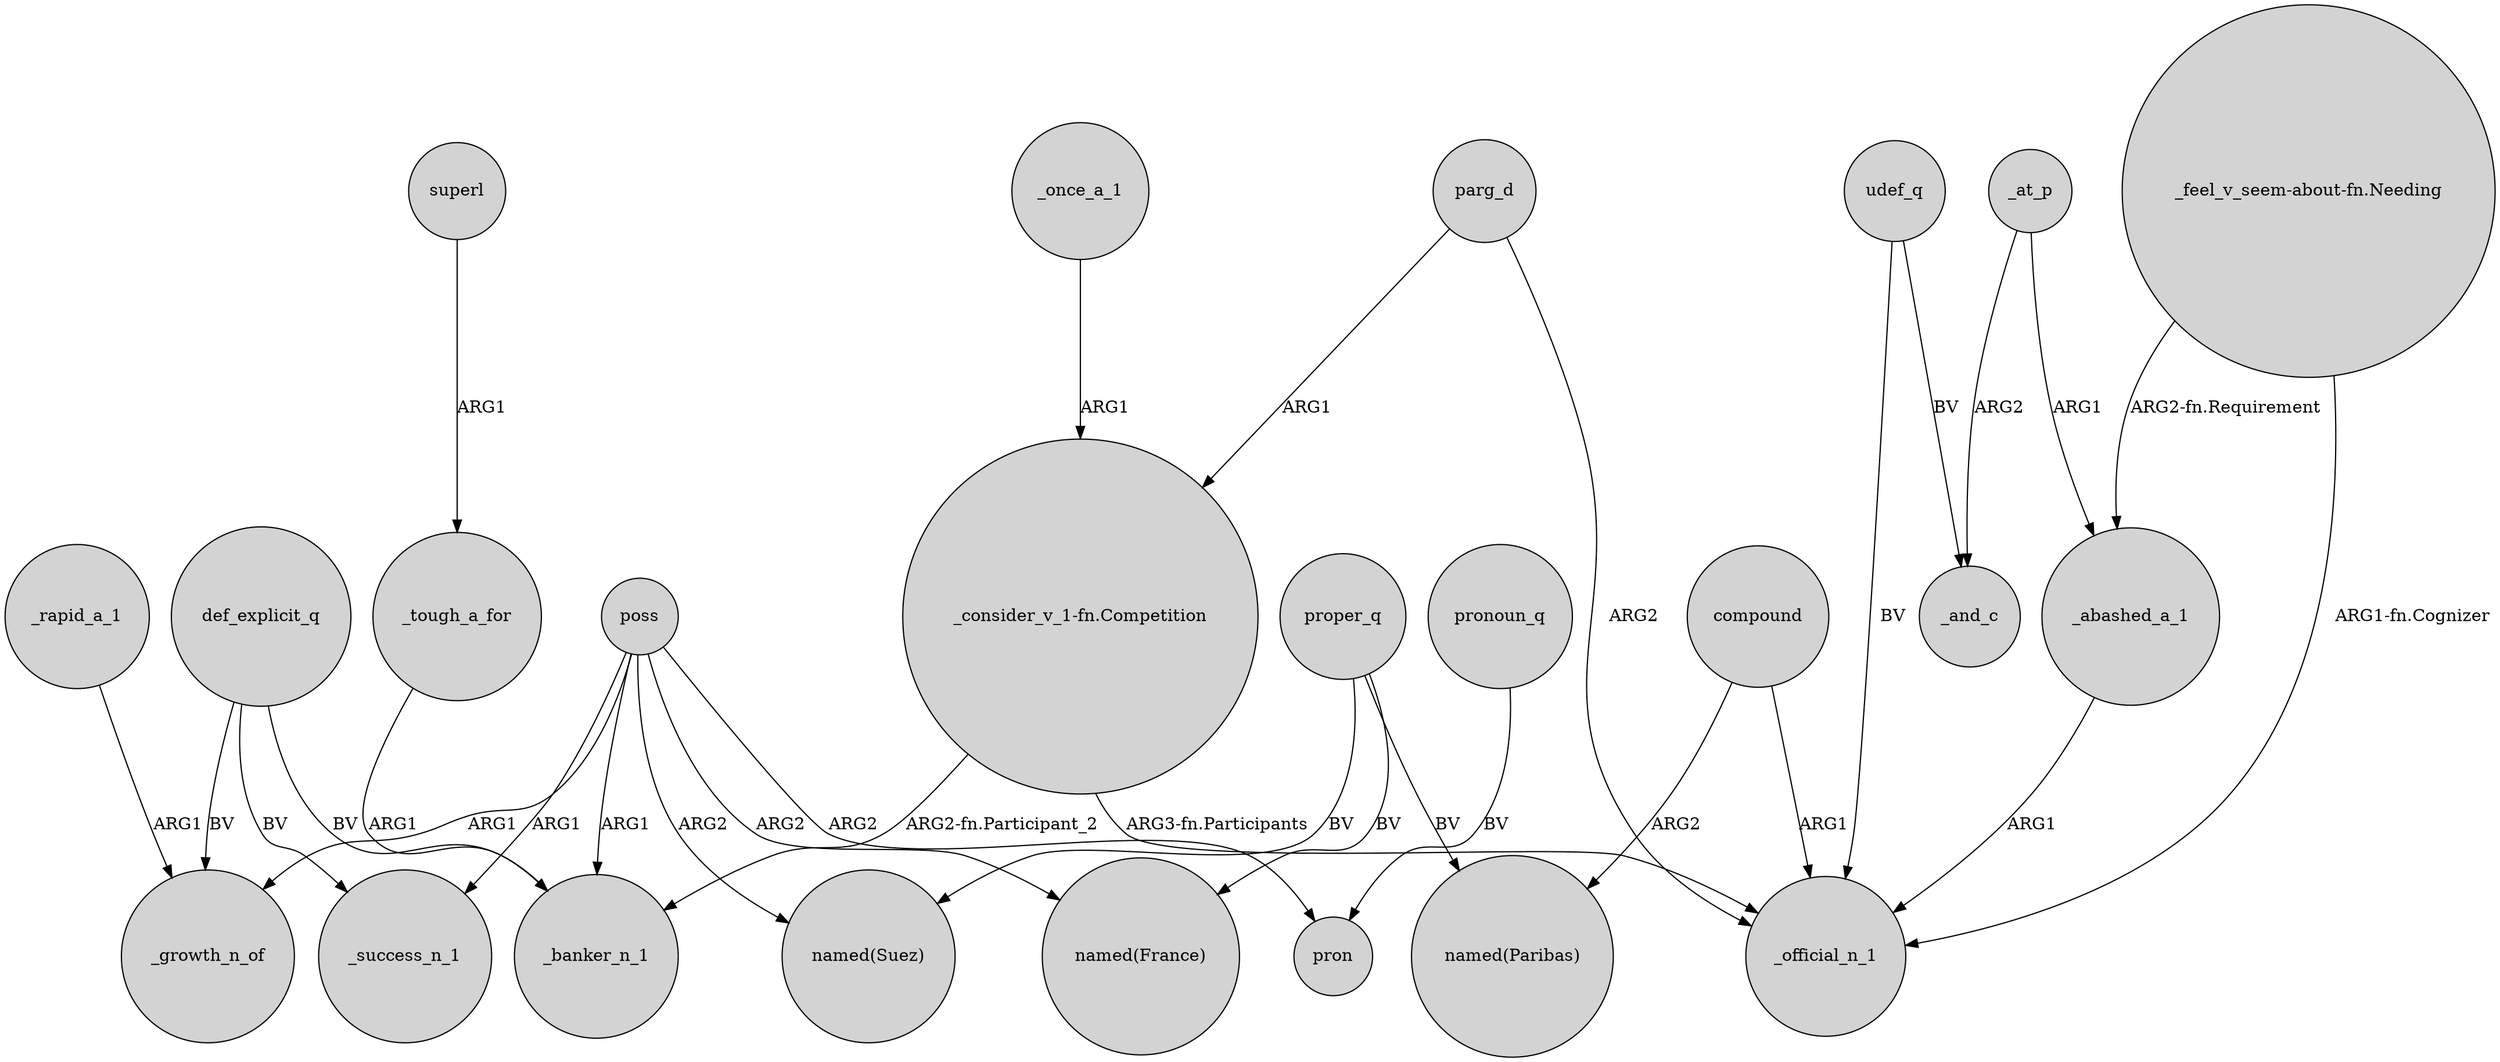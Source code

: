 digraph {
	node [shape=circle style=filled]
	_once_a_1 -> "_consider_v_1-fn.Competition" [label=ARG1]
	poss -> _banker_n_1 [label=ARG1]
	proper_q -> "named(Paribas)" [label=BV]
	poss -> _growth_n_of [label=ARG1]
	proper_q -> "named(France)" [label=BV]
	"_consider_v_1-fn.Competition" -> _banker_n_1 [label="ARG2-fn.Participant_2"]
	_tough_a_for -> _banker_n_1 [label=ARG1]
	parg_d -> "_consider_v_1-fn.Competition" [label=ARG1]
	udef_q -> _and_c [label=BV]
	"_feel_v_seem-about-fn.Needing" -> _abashed_a_1 [label="ARG2-fn.Requirement"]
	_rapid_a_1 -> _growth_n_of [label=ARG1]
	poss -> _success_n_1 [label=ARG1]
	def_explicit_q -> _banker_n_1 [label=BV]
	"_consider_v_1-fn.Competition" -> _official_n_1 [label="ARG3-fn.Participants"]
	pronoun_q -> pron [label=BV]
	poss -> pron [label=ARG2]
	_at_p -> _and_c [label=ARG2]
	parg_d -> _official_n_1 [label=ARG2]
	compound -> _official_n_1 [label=ARG1]
	"_feel_v_seem-about-fn.Needing" -> _official_n_1 [label="ARG1-fn.Cognizer"]
	proper_q -> "named(Suez)" [label=BV]
	def_explicit_q -> _growth_n_of [label=BV]
	poss -> "named(France)" [label=ARG2]
	udef_q -> _official_n_1 [label=BV]
	poss -> "named(Suez)" [label=ARG2]
	_at_p -> _abashed_a_1 [label=ARG1]
	compound -> "named(Paribas)" [label=ARG2]
	superl -> _tough_a_for [label=ARG1]
	_abashed_a_1 -> _official_n_1 [label=ARG1]
	def_explicit_q -> _success_n_1 [label=BV]
}
